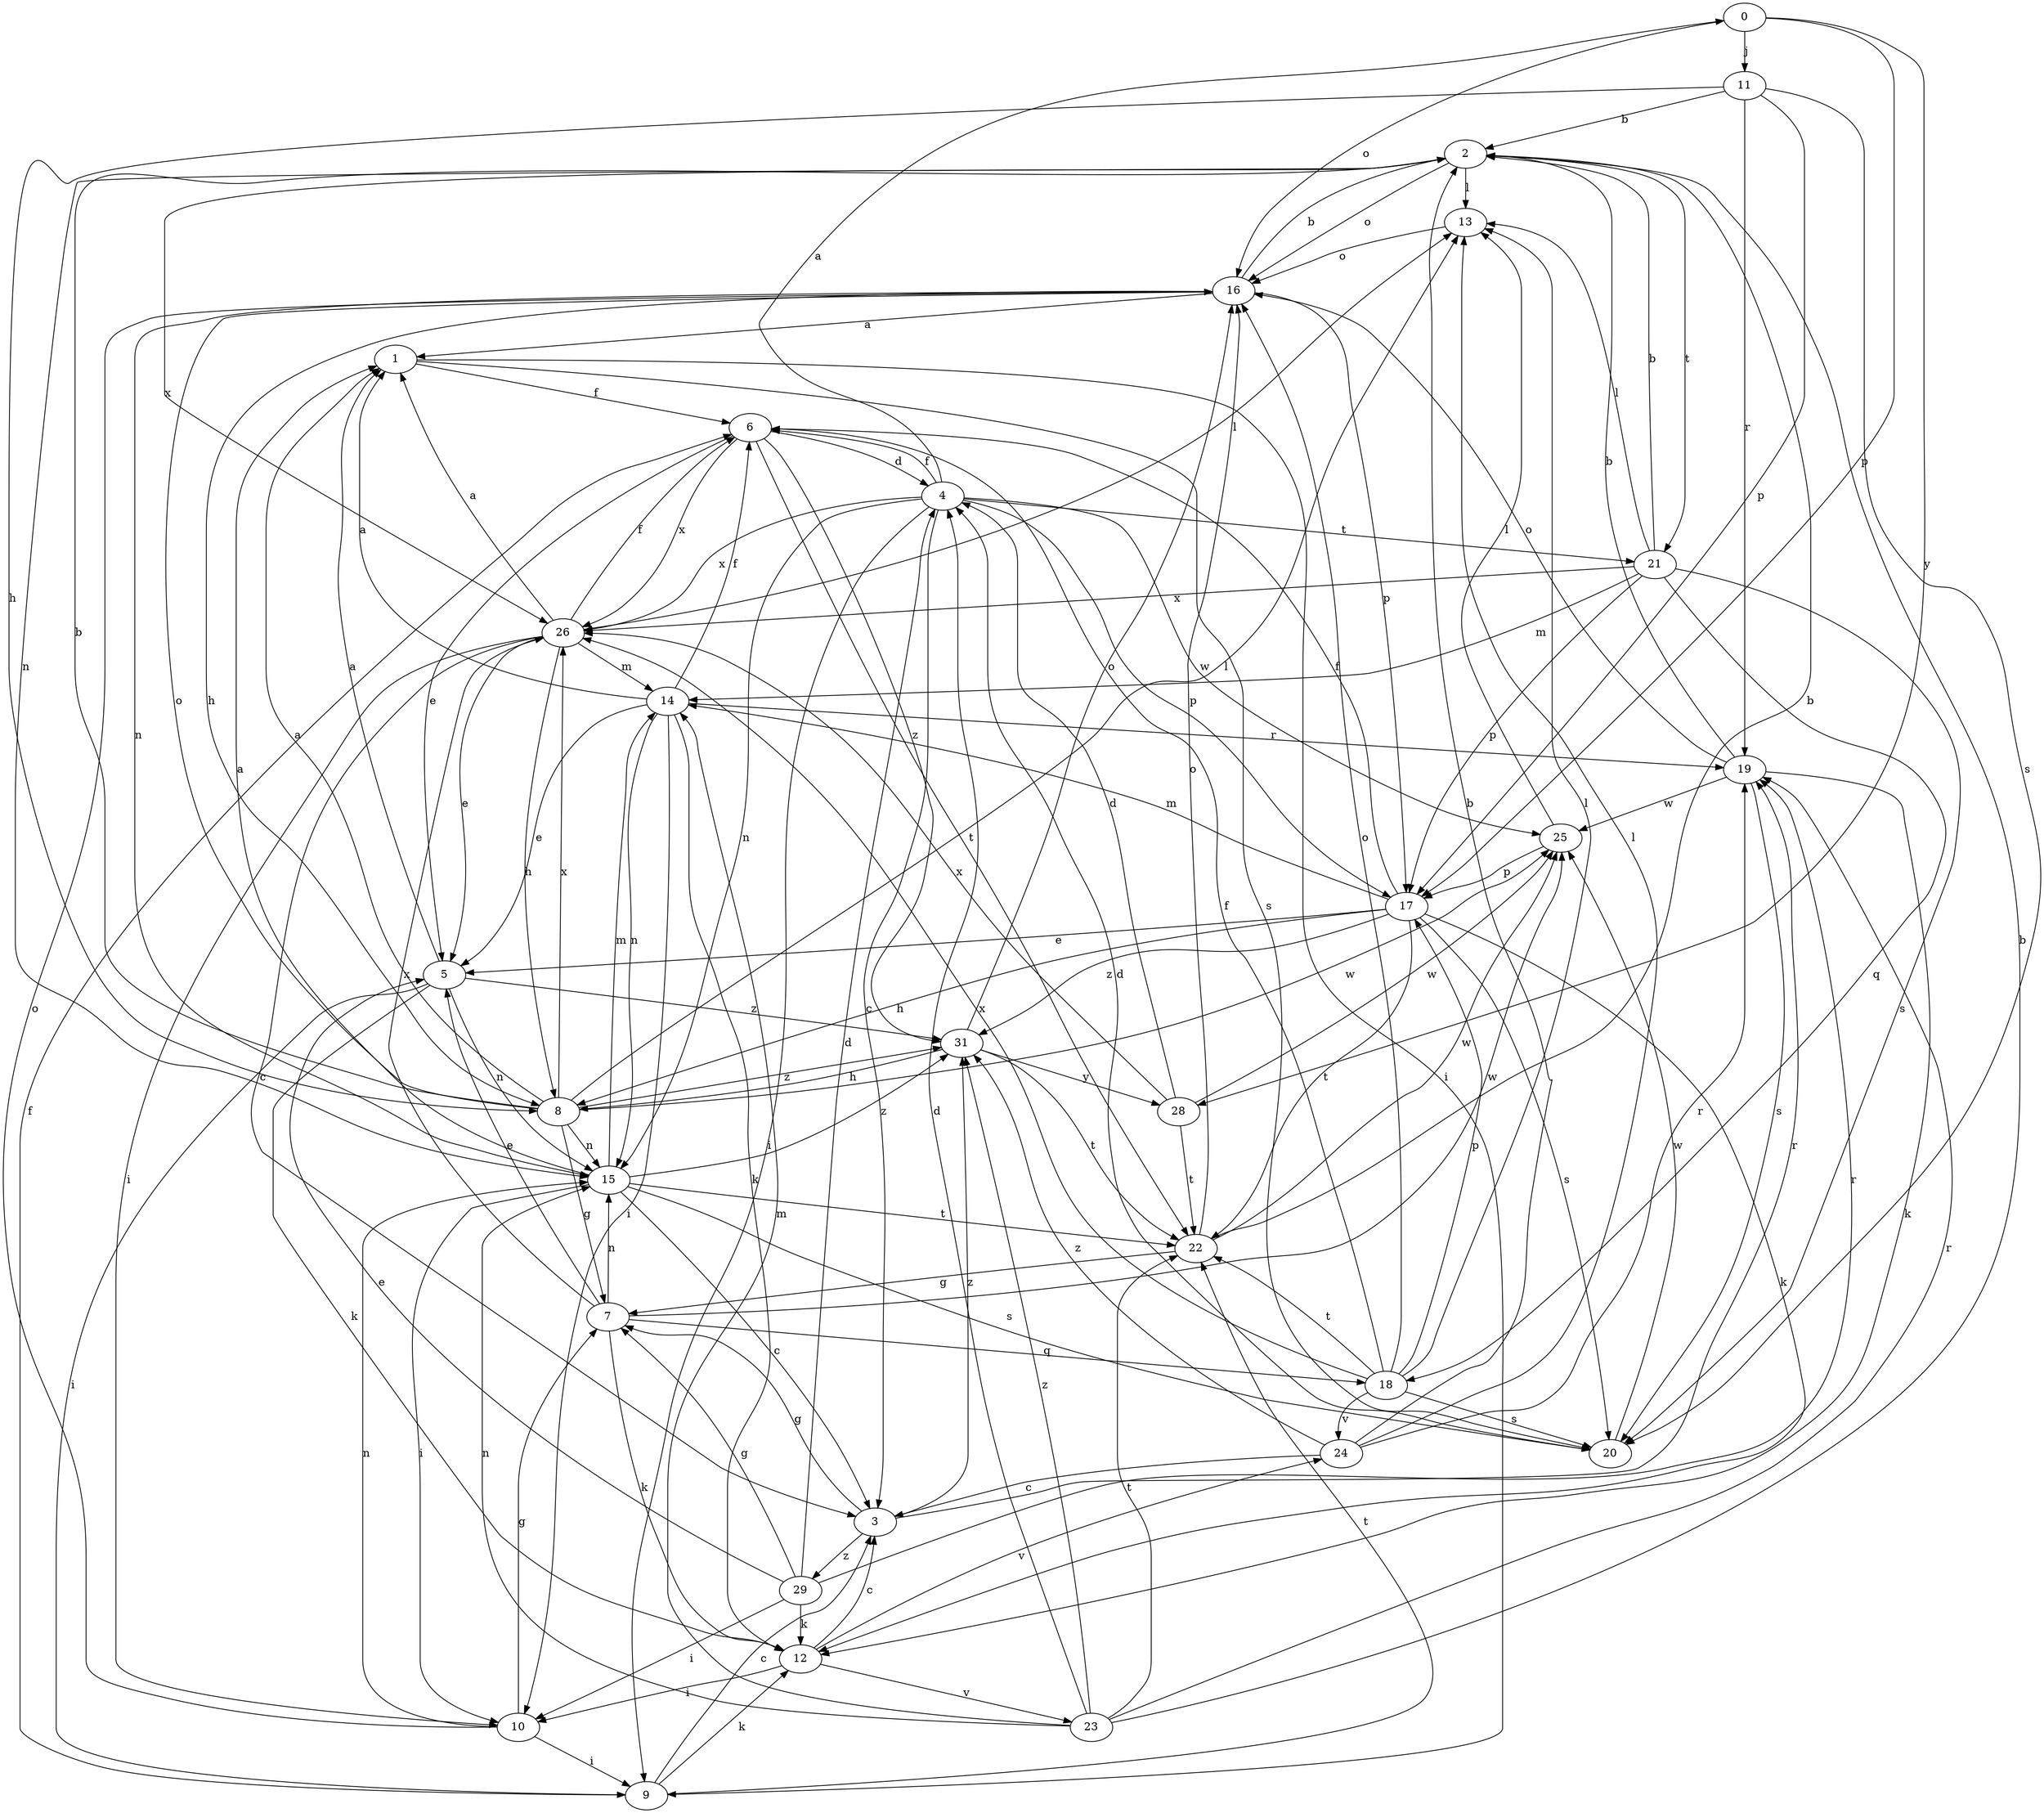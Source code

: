strict digraph  {
0;
1;
2;
3;
4;
5;
6;
7;
8;
9;
10;
11;
12;
13;
14;
15;
16;
17;
18;
19;
20;
21;
22;
23;
24;
25;
26;
28;
29;
31;
0 -> 11  [label=j];
0 -> 16  [label=o];
0 -> 17  [label=p];
0 -> 28  [label=y];
1 -> 6  [label=f];
1 -> 9  [label=i];
1 -> 20  [label=s];
2 -> 13  [label=l];
2 -> 15  [label=n];
2 -> 16  [label=o];
2 -> 21  [label=t];
2 -> 26  [label=x];
3 -> 7  [label=g];
3 -> 19  [label=r];
3 -> 29  [label=z];
3 -> 31  [label=z];
4 -> 0  [label=a];
4 -> 3  [label=c];
4 -> 6  [label=f];
4 -> 9  [label=i];
4 -> 15  [label=n];
4 -> 17  [label=p];
4 -> 21  [label=t];
4 -> 25  [label=w];
4 -> 26  [label=x];
5 -> 1  [label=a];
5 -> 9  [label=i];
5 -> 12  [label=k];
5 -> 15  [label=n];
5 -> 31  [label=z];
6 -> 4  [label=d];
6 -> 5  [label=e];
6 -> 22  [label=t];
6 -> 26  [label=x];
6 -> 31  [label=z];
7 -> 5  [label=e];
7 -> 12  [label=k];
7 -> 15  [label=n];
7 -> 18  [label=q];
7 -> 25  [label=w];
7 -> 26  [label=x];
8 -> 1  [label=a];
8 -> 2  [label=b];
8 -> 7  [label=g];
8 -> 13  [label=l];
8 -> 15  [label=n];
8 -> 16  [label=o];
8 -> 25  [label=w];
8 -> 26  [label=x];
8 -> 31  [label=z];
9 -> 3  [label=c];
9 -> 6  [label=f];
9 -> 12  [label=k];
9 -> 22  [label=t];
10 -> 7  [label=g];
10 -> 9  [label=i];
10 -> 15  [label=n];
10 -> 16  [label=o];
11 -> 2  [label=b];
11 -> 8  [label=h];
11 -> 17  [label=p];
11 -> 19  [label=r];
11 -> 20  [label=s];
12 -> 3  [label=c];
12 -> 10  [label=i];
12 -> 23  [label=v];
12 -> 24  [label=v];
13 -> 16  [label=o];
14 -> 1  [label=a];
14 -> 5  [label=e];
14 -> 6  [label=f];
14 -> 10  [label=i];
14 -> 12  [label=k];
14 -> 15  [label=n];
14 -> 19  [label=r];
15 -> 1  [label=a];
15 -> 3  [label=c];
15 -> 10  [label=i];
15 -> 14  [label=m];
15 -> 20  [label=s];
15 -> 22  [label=t];
15 -> 31  [label=z];
16 -> 1  [label=a];
16 -> 2  [label=b];
16 -> 8  [label=h];
16 -> 15  [label=n];
16 -> 17  [label=p];
17 -> 5  [label=e];
17 -> 6  [label=f];
17 -> 8  [label=h];
17 -> 12  [label=k];
17 -> 14  [label=m];
17 -> 20  [label=s];
17 -> 22  [label=t];
17 -> 31  [label=z];
18 -> 6  [label=f];
18 -> 13  [label=l];
18 -> 16  [label=o];
18 -> 17  [label=p];
18 -> 20  [label=s];
18 -> 22  [label=t];
18 -> 24  [label=v];
18 -> 26  [label=x];
19 -> 2  [label=b];
19 -> 12  [label=k];
19 -> 16  [label=o];
19 -> 20  [label=s];
19 -> 25  [label=w];
20 -> 4  [label=d];
20 -> 25  [label=w];
21 -> 2  [label=b];
21 -> 13  [label=l];
21 -> 14  [label=m];
21 -> 17  [label=p];
21 -> 18  [label=q];
21 -> 20  [label=s];
21 -> 26  [label=x];
22 -> 2  [label=b];
22 -> 7  [label=g];
22 -> 16  [label=o];
22 -> 25  [label=w];
23 -> 2  [label=b];
23 -> 4  [label=d];
23 -> 14  [label=m];
23 -> 15  [label=n];
23 -> 19  [label=r];
23 -> 22  [label=t];
23 -> 31  [label=z];
24 -> 2  [label=b];
24 -> 3  [label=c];
24 -> 13  [label=l];
24 -> 19  [label=r];
24 -> 31  [label=z];
25 -> 13  [label=l];
25 -> 17  [label=p];
26 -> 1  [label=a];
26 -> 3  [label=c];
26 -> 5  [label=e];
26 -> 6  [label=f];
26 -> 8  [label=h];
26 -> 10  [label=i];
26 -> 13  [label=l];
26 -> 14  [label=m];
28 -> 4  [label=d];
28 -> 22  [label=t];
28 -> 25  [label=w];
28 -> 26  [label=x];
29 -> 4  [label=d];
29 -> 5  [label=e];
29 -> 7  [label=g];
29 -> 10  [label=i];
29 -> 12  [label=k];
29 -> 19  [label=r];
31 -> 8  [label=h];
31 -> 16  [label=o];
31 -> 22  [label=t];
31 -> 28  [label=y];
}
